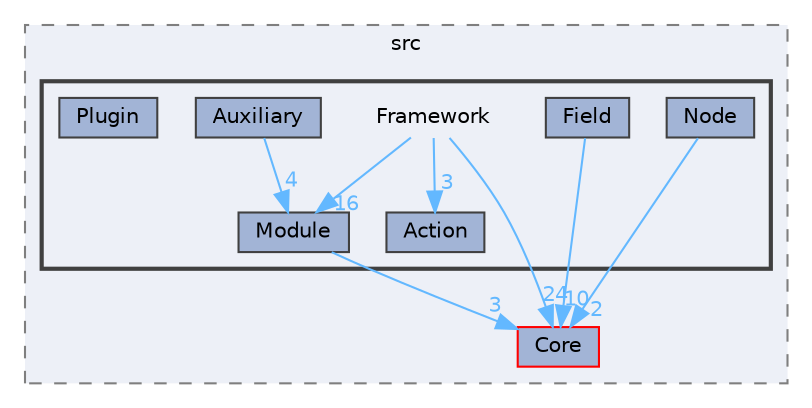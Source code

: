 digraph "D:/Peridyno/peridyno/src/Framework"
{
 // LATEX_PDF_SIZE
  bgcolor="transparent";
  edge [fontname=Helvetica,fontsize=10,labelfontname=Helvetica,labelfontsize=10];
  node [fontname=Helvetica,fontsize=10,shape=box,height=0.2,width=0.4];
  compound=true
  subgraph clusterdir_6a6e80a0c5c1b65cddfc9bdbf102d730 {
    graph [ bgcolor="#edf0f7", pencolor="grey50", label="src", fontname=Helvetica,fontsize=10 style="filled,dashed", URL="dir_6a6e80a0c5c1b65cddfc9bdbf102d730.html",tooltip=""]
  dir_18ab09de471ddf4a6c726bf6f36eb1c9 [label="Core", fillcolor="#a2b4d6", color="red", style="filled", URL="dir_18ab09de471ddf4a6c726bf6f36eb1c9.html",tooltip=""];
  subgraph clusterdir_72c161997c5186b0a4bbf39a44809cf4 {
    graph [ bgcolor="#edf0f7", pencolor="grey25", label="", fontname=Helvetica,fontsize=10 style="filled,bold", URL="dir_72c161997c5186b0a4bbf39a44809cf4.html",tooltip=""]
    dir_72c161997c5186b0a4bbf39a44809cf4 [shape=plaintext, label="Framework"];
  dir_9053cc7838f53344ca192ad23a332b87 [label="Action", fillcolor="#a2b4d6", color="grey25", style="filled", URL="dir_9053cc7838f53344ca192ad23a332b87.html",tooltip=""];
  dir_fb40cf1138d151a60d987eefcee7bb4a [label="Auxiliary", fillcolor="#a2b4d6", color="grey25", style="filled", URL="dir_fb40cf1138d151a60d987eefcee7bb4a.html",tooltip=""];
  dir_09e0f6088e06150c5a9e6518cc5e6ae5 [label="Field", fillcolor="#a2b4d6", color="grey25", style="filled", URL="dir_09e0f6088e06150c5a9e6518cc5e6ae5.html",tooltip=""];
  dir_5b757dcf9802407032b978ab74c9bbfb [label="Module", fillcolor="#a2b4d6", color="grey25", style="filled", URL="dir_5b757dcf9802407032b978ab74c9bbfb.html",tooltip=""];
  dir_436b6ed7be8853068134469953132373 [label="Node", fillcolor="#a2b4d6", color="grey25", style="filled", URL="dir_436b6ed7be8853068134469953132373.html",tooltip=""];
  dir_a15887de8df8118a9e85ae01452a5cd9 [label="Plugin", fillcolor="#a2b4d6", color="grey25", style="filled", URL="dir_a15887de8df8118a9e85ae01452a5cd9.html",tooltip=""];
  }
  }
  dir_72c161997c5186b0a4bbf39a44809cf4->dir_18ab09de471ddf4a6c726bf6f36eb1c9 [headlabel="24", labeldistance=1.5 headhref="dir_000027_000014.html" href="dir_000027_000014.html" color="steelblue1" fontcolor="steelblue1"];
  dir_72c161997c5186b0a4bbf39a44809cf4->dir_5b757dcf9802407032b978ab74c9bbfb [headlabel="16", labeldistance=1.5 headhref="dir_000027_000050.html" href="dir_000027_000050.html" color="steelblue1" fontcolor="steelblue1"];
  dir_72c161997c5186b0a4bbf39a44809cf4->dir_9053cc7838f53344ca192ad23a332b87 [headlabel="3", labeldistance=1.5 headhref="dir_000027_000000.html" href="dir_000027_000000.html" color="steelblue1" fontcolor="steelblue1"];
  dir_fb40cf1138d151a60d987eefcee7bb4a->dir_5b757dcf9802407032b978ab74c9bbfb [headlabel="4", labeldistance=1.5 headhref="dir_000005_000050.html" href="dir_000005_000050.html" color="steelblue1" fontcolor="steelblue1"];
  dir_09e0f6088e06150c5a9e6518cc5e6ae5->dir_18ab09de471ddf4a6c726bf6f36eb1c9 [headlabel="10", labeldistance=1.5 headhref="dir_000026_000014.html" href="dir_000026_000014.html" color="steelblue1" fontcolor="steelblue1"];
  dir_5b757dcf9802407032b978ab74c9bbfb->dir_18ab09de471ddf4a6c726bf6f36eb1c9 [headlabel="3", labeldistance=1.5 headhref="dir_000050_000014.html" href="dir_000050_000014.html" color="steelblue1" fontcolor="steelblue1"];
  dir_436b6ed7be8853068134469953132373->dir_18ab09de471ddf4a6c726bf6f36eb1c9 [headlabel="2", labeldistance=1.5 headhref="dir_000058_000014.html" href="dir_000058_000014.html" color="steelblue1" fontcolor="steelblue1"];
}
